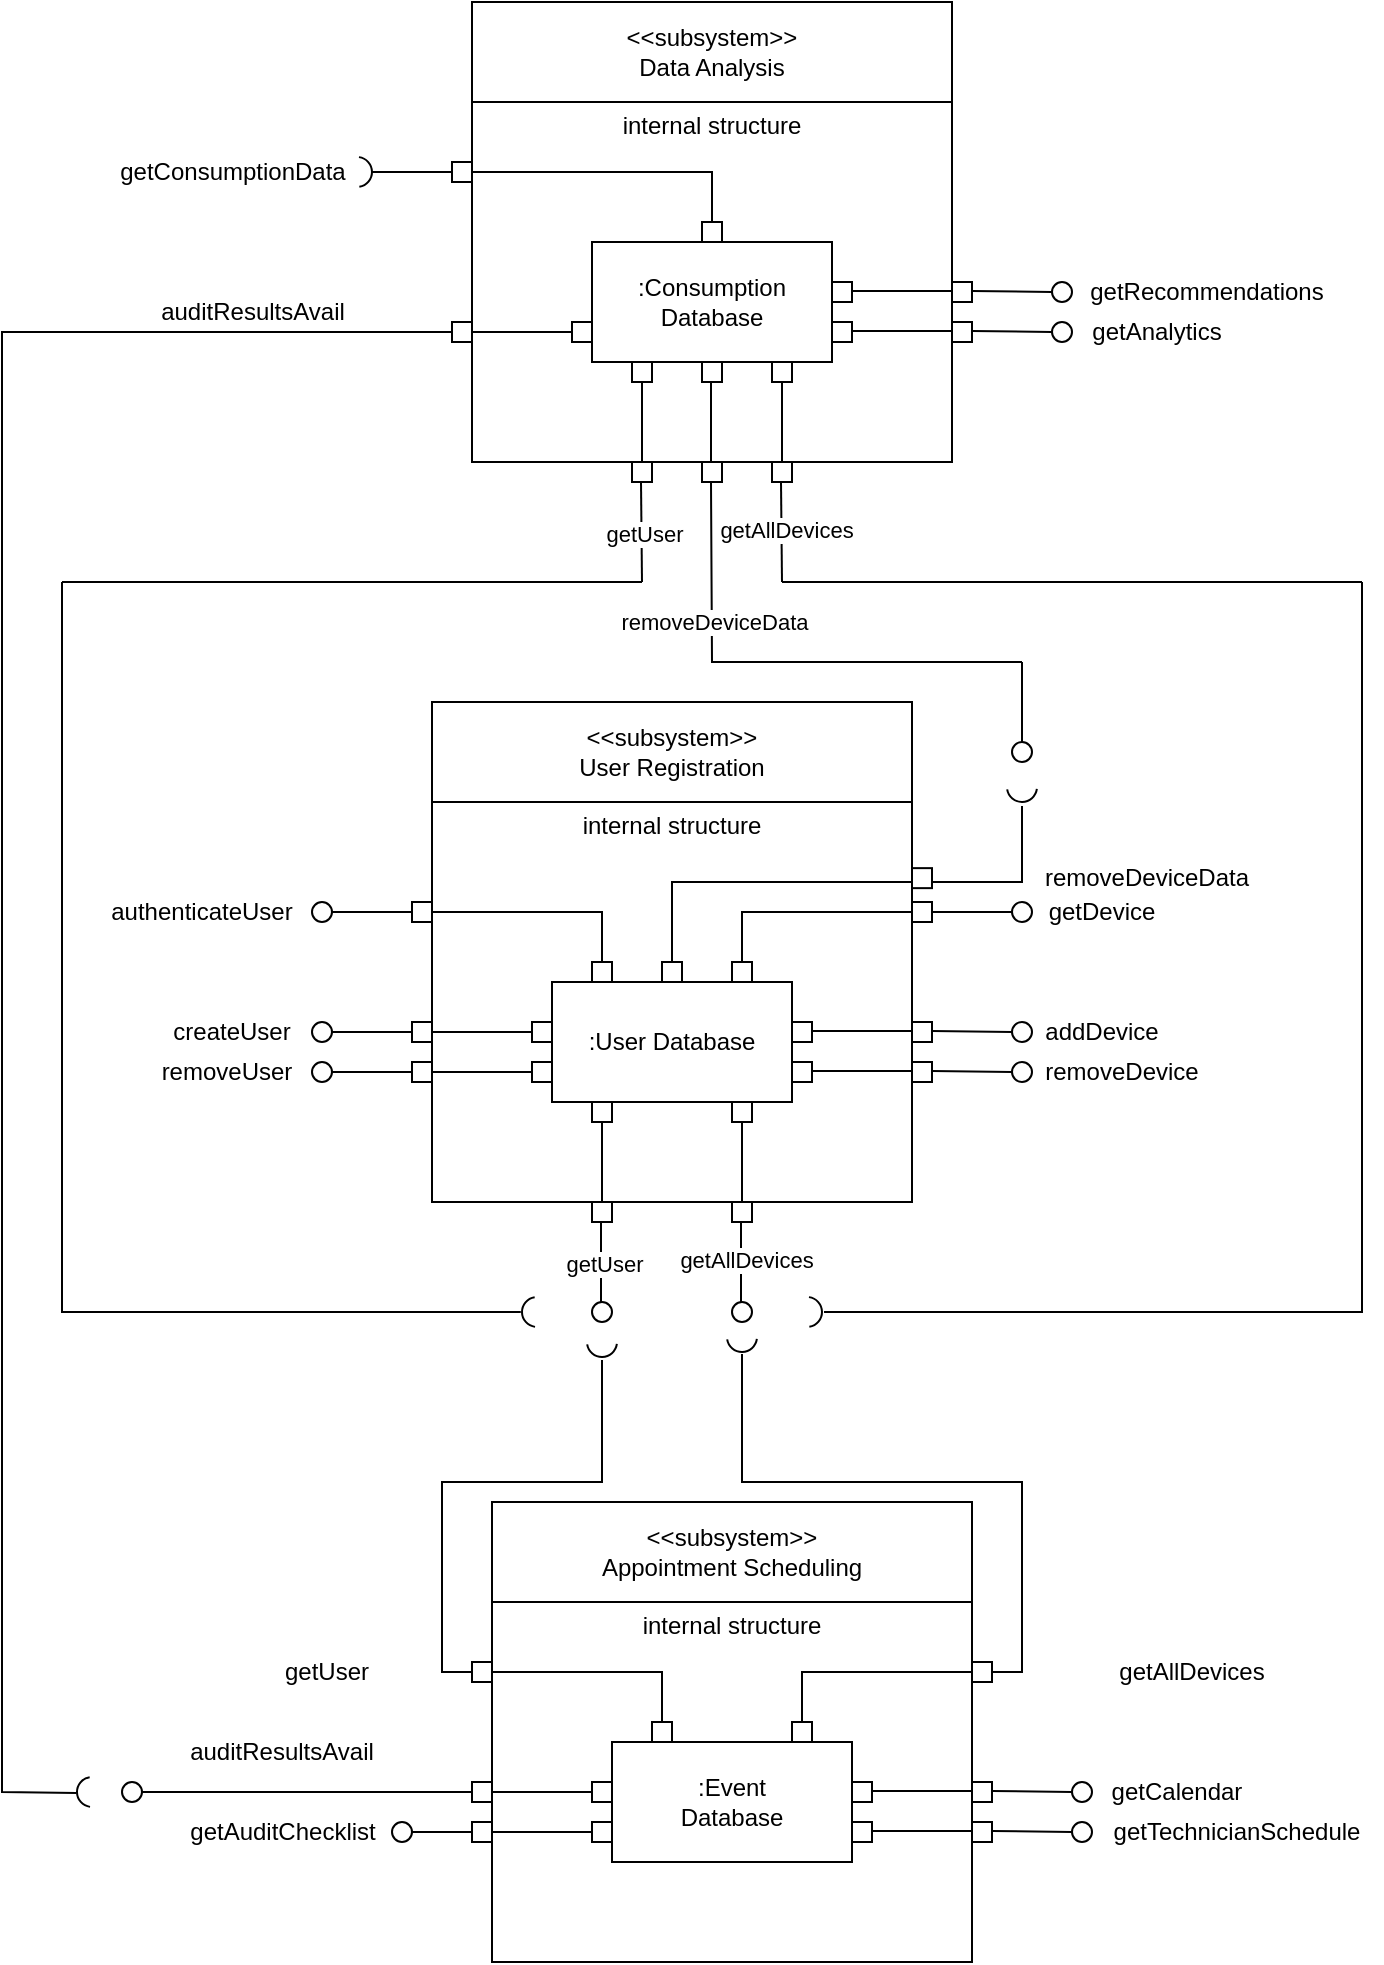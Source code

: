 <mxfile version="22.0.4" type="github">
  <diagram name="Page-1" id="dHleDttF6AtllguyhROY">
    <mxGraphModel dx="2634" dy="1248" grid="1" gridSize="10" guides="1" tooltips="1" connect="1" arrows="1" fold="1" page="1" pageScale="1" pageWidth="850" pageHeight="1100" math="0" shadow="0">
      <root>
        <mxCell id="0" />
        <mxCell id="1" parent="0" />
        <mxCell id="Sj_7jXGFg_JzI0JZr41N-35" value="" style="endArrow=none;html=1;rounded=0;" parent="1" edge="1">
          <mxGeometry width="50" height="50" relative="1" as="geometry">
            <mxPoint x="130" y="40" as="sourcePoint" />
            <mxPoint x="130" y="40" as="targetPoint" />
          </mxGeometry>
        </mxCell>
        <mxCell id="Sj_7jXGFg_JzI0JZr41N-37" value="" style="endArrow=none;html=1;rounded=0;" parent="1" edge="1">
          <mxGeometry width="50" height="50" relative="1" as="geometry">
            <mxPoint x="120" y="50" as="sourcePoint" />
            <mxPoint x="120" y="50" as="targetPoint" />
          </mxGeometry>
        </mxCell>
        <mxCell id="Sj_7jXGFg_JzI0JZr41N-39" value="" style="endArrow=none;html=1;rounded=0;" parent="1" edge="1">
          <mxGeometry width="50" height="50" relative="1" as="geometry">
            <mxPoint x="130" y="60" as="sourcePoint" />
            <mxPoint x="130" y="60" as="targetPoint" />
          </mxGeometry>
        </mxCell>
        <mxCell id="Odqidb019zM3sSSgfW9l-13" value="" style="group" vertex="1" connectable="0" parent="1">
          <mxGeometry x="255" y="410" width="240" height="305" as="geometry" />
        </mxCell>
        <mxCell id="Odqidb019zM3sSSgfW9l-10" value="" style="rounded=0;whiteSpace=wrap;html=1;" vertex="1" parent="Odqidb019zM3sSSgfW9l-13">
          <mxGeometry width="240" height="230" as="geometry" />
        </mxCell>
        <mxCell id="Odqidb019zM3sSSgfW9l-11" value="" style="rounded=0;whiteSpace=wrap;html=1;" vertex="1" parent="Odqidb019zM3sSSgfW9l-13">
          <mxGeometry y="-20" width="240" height="50" as="geometry" />
        </mxCell>
        <mxCell id="Odqidb019zM3sSSgfW9l-12" value="&amp;lt;&amp;lt;subsystem&amp;gt;&amp;gt; User Registration" style="text;html=1;strokeColor=none;fillColor=none;align=center;verticalAlign=middle;whiteSpace=wrap;rounded=0;" vertex="1" parent="Odqidb019zM3sSSgfW9l-13">
          <mxGeometry x="65" y="-16.75" width="110" height="43.5" as="geometry" />
        </mxCell>
        <mxCell id="Odqidb019zM3sSSgfW9l-15" value="internal structure" style="text;html=1;strokeColor=none;fillColor=none;align=center;verticalAlign=middle;whiteSpace=wrap;rounded=0;" vertex="1" parent="Odqidb019zM3sSSgfW9l-13">
          <mxGeometry x="60" y="26.75" width="120" height="30" as="geometry" />
        </mxCell>
        <mxCell id="Odqidb019zM3sSSgfW9l-17" value="" style="group" vertex="1" connectable="0" parent="Odqidb019zM3sSSgfW9l-13">
          <mxGeometry x="60" y="120" width="120" height="60" as="geometry" />
        </mxCell>
        <mxCell id="Odqidb019zM3sSSgfW9l-14" value="" style="rounded=0;whiteSpace=wrap;html=1;" vertex="1" parent="Odqidb019zM3sSSgfW9l-17">
          <mxGeometry width="120" height="60" as="geometry" />
        </mxCell>
        <mxCell id="Odqidb019zM3sSSgfW9l-16" value=":User Database" style="text;html=1;strokeColor=none;fillColor=none;align=center;verticalAlign=middle;whiteSpace=wrap;rounded=0;" vertex="1" parent="Odqidb019zM3sSSgfW9l-17">
          <mxGeometry x="15" y="15" width="90" height="30" as="geometry" />
        </mxCell>
        <mxCell id="Odqidb019zM3sSSgfW9l-55" value="" style="rounded=0;whiteSpace=wrap;html=1;" vertex="1" parent="Odqidb019zM3sSSgfW9l-13">
          <mxGeometry x="80" y="110" width="10" height="10" as="geometry" />
        </mxCell>
        <mxCell id="Odqidb019zM3sSSgfW9l-56" value="" style="rounded=0;whiteSpace=wrap;html=1;" vertex="1" parent="Odqidb019zM3sSSgfW9l-13">
          <mxGeometry x="150" y="110" width="10" height="10" as="geometry" />
        </mxCell>
        <mxCell id="Odqidb019zM3sSSgfW9l-25" value="" style="rounded=0;whiteSpace=wrap;html=1;" vertex="1" parent="Odqidb019zM3sSSgfW9l-13">
          <mxGeometry x="50" y="140" width="10" height="10" as="geometry" />
        </mxCell>
        <mxCell id="Odqidb019zM3sSSgfW9l-39" value="" style="rounded=0;whiteSpace=wrap;html=1;" vertex="1" parent="Odqidb019zM3sSSgfW9l-13">
          <mxGeometry x="50" y="160" width="10" height="10" as="geometry" />
        </mxCell>
        <mxCell id="Odqidb019zM3sSSgfW9l-34" value="" style="rounded=0;whiteSpace=wrap;html=1;" vertex="1" parent="Odqidb019zM3sSSgfW9l-13">
          <mxGeometry x="-10" y="140" width="10" height="10" as="geometry" />
        </mxCell>
        <mxCell id="Odqidb019zM3sSSgfW9l-27" value="" style="endArrow=none;html=1;rounded=0;entryX=0;entryY=0.5;entryDx=0;entryDy=0;" edge="1" parent="Odqidb019zM3sSSgfW9l-13" source="Odqidb019zM3sSSgfW9l-34" target="Odqidb019zM3sSSgfW9l-25">
          <mxGeometry width="50" height="50" relative="1" as="geometry">
            <mxPoint x="-50" y="145" as="sourcePoint" />
            <mxPoint x="20" y="145" as="targetPoint" />
          </mxGeometry>
        </mxCell>
        <mxCell id="Odqidb019zM3sSSgfW9l-71" value="" style="rounded=0;whiteSpace=wrap;html=1;" vertex="1" parent="Odqidb019zM3sSSgfW9l-13">
          <mxGeometry x="180" y="140" width="10" height="10" as="geometry" />
        </mxCell>
        <mxCell id="Odqidb019zM3sSSgfW9l-72" value="" style="rounded=0;whiteSpace=wrap;html=1;" vertex="1" parent="Odqidb019zM3sSSgfW9l-13">
          <mxGeometry x="180" y="160" width="10" height="10" as="geometry" />
        </mxCell>
        <mxCell id="Odqidb019zM3sSSgfW9l-73" value="" style="rounded=0;whiteSpace=wrap;html=1;" vertex="1" parent="Odqidb019zM3sSSgfW9l-13">
          <mxGeometry x="80" y="180" width="10" height="10" as="geometry" />
        </mxCell>
        <mxCell id="Odqidb019zM3sSSgfW9l-74" value="" style="rounded=0;whiteSpace=wrap;html=1;" vertex="1" parent="Odqidb019zM3sSSgfW9l-13">
          <mxGeometry x="150" y="180" width="10" height="10" as="geometry" />
        </mxCell>
        <mxCell id="Odqidb019zM3sSSgfW9l-76" value="" style="endArrow=none;html=1;rounded=0;exitX=1;exitY=0.5;exitDx=0;exitDy=0;entryX=0;entryY=0.5;entryDx=0;entryDy=0;" edge="1" parent="Odqidb019zM3sSSgfW9l-13">
          <mxGeometry width="50" height="50" relative="1" as="geometry">
            <mxPoint x="190" y="164.5" as="sourcePoint" />
            <mxPoint x="240" y="164.5" as="targetPoint" />
            <Array as="points" />
          </mxGeometry>
        </mxCell>
        <mxCell id="Odqidb019zM3sSSgfW9l-77" value="" style="endArrow=none;html=1;rounded=0;exitX=1;exitY=0.5;exitDx=0;exitDy=0;entryX=0;entryY=0.5;entryDx=0;entryDy=0;" edge="1" parent="Odqidb019zM3sSSgfW9l-13">
          <mxGeometry width="50" height="50" relative="1" as="geometry">
            <mxPoint x="190" y="144.5" as="sourcePoint" />
            <mxPoint x="240" y="144.5" as="targetPoint" />
            <Array as="points" />
          </mxGeometry>
        </mxCell>
        <mxCell id="Odqidb019zM3sSSgfW9l-87" value="" style="rounded=0;whiteSpace=wrap;html=1;" vertex="1" parent="Odqidb019zM3sSSgfW9l-13">
          <mxGeometry x="80" y="230" width="10" height="10" as="geometry" />
        </mxCell>
        <mxCell id="Odqidb019zM3sSSgfW9l-86" value="" style="endArrow=none;html=1;rounded=0;entryX=0.5;entryY=1;entryDx=0;entryDy=0;exitX=0.5;exitY=0;exitDx=0;exitDy=0;" edge="1" parent="Odqidb019zM3sSSgfW9l-13" source="Odqidb019zM3sSSgfW9l-87" target="Odqidb019zM3sSSgfW9l-73">
          <mxGeometry width="50" height="50" relative="1" as="geometry">
            <mxPoint x="170" y="210" as="sourcePoint" />
            <mxPoint x="220" y="160" as="targetPoint" />
          </mxGeometry>
        </mxCell>
        <mxCell id="Odqidb019zM3sSSgfW9l-98" value="" style="rounded=0;whiteSpace=wrap;html=1;" vertex="1" parent="Odqidb019zM3sSSgfW9l-13">
          <mxGeometry x="150" y="230" width="10" height="10" as="geometry" />
        </mxCell>
        <mxCell id="Odqidb019zM3sSSgfW9l-99" value="" style="endArrow=none;html=1;rounded=0;entryX=0.5;entryY=1;entryDx=0;entryDy=0;exitX=0.5;exitY=0;exitDx=0;exitDy=0;" edge="1" parent="Odqidb019zM3sSSgfW9l-13" source="Odqidb019zM3sSSgfW9l-98" target="Odqidb019zM3sSSgfW9l-74">
          <mxGeometry width="50" height="50" relative="1" as="geometry">
            <mxPoint x="220" y="210" as="sourcePoint" />
            <mxPoint x="145" y="190" as="targetPoint" />
          </mxGeometry>
        </mxCell>
        <mxCell id="Odqidb019zM3sSSgfW9l-89" value="" style="endArrow=none;html=1;rounded=0;entryX=0.5;entryY=1;entryDx=0;entryDy=0;exitX=0.5;exitY=0;exitDx=0;exitDy=0;" edge="1" parent="Odqidb019zM3sSSgfW9l-13">
          <mxGeometry width="50" height="50" relative="1" as="geometry">
            <mxPoint x="84.5" y="280" as="sourcePoint" />
            <mxPoint x="84.5" y="240" as="targetPoint" />
          </mxGeometry>
        </mxCell>
        <mxCell id="Odqidb019zM3sSSgfW9l-101" value="getUser" style="edgeLabel;html=1;align=center;verticalAlign=middle;resizable=0;points=[];" vertex="1" connectable="0" parent="Odqidb019zM3sSSgfW9l-89">
          <mxGeometry x="-0.05" relative="1" as="geometry">
            <mxPoint x="1" as="offset" />
          </mxGeometry>
        </mxCell>
        <mxCell id="Odqidb019zM3sSSgfW9l-100" value="" style="endArrow=none;html=1;rounded=0;entryX=0.5;entryY=1;entryDx=0;entryDy=0;exitX=0.5;exitY=0;exitDx=0;exitDy=0;" edge="1" parent="Odqidb019zM3sSSgfW9l-13">
          <mxGeometry width="50" height="50" relative="1" as="geometry">
            <mxPoint x="154.5" y="280" as="sourcePoint" />
            <mxPoint x="154.5" y="240" as="targetPoint" />
          </mxGeometry>
        </mxCell>
        <mxCell id="Odqidb019zM3sSSgfW9l-102" value="getAllDevices" style="edgeLabel;html=1;align=center;verticalAlign=middle;resizable=0;points=[];" vertex="1" connectable="0" parent="Odqidb019zM3sSSgfW9l-100">
          <mxGeometry x="0.05" y="-1" relative="1" as="geometry">
            <mxPoint x="1" as="offset" />
          </mxGeometry>
        </mxCell>
        <mxCell id="Odqidb019zM3sSSgfW9l-105" value="" style="ellipse;whiteSpace=wrap;html=1;" vertex="1" parent="Odqidb019zM3sSSgfW9l-13">
          <mxGeometry x="80" y="280" width="10" height="10" as="geometry" />
        </mxCell>
        <mxCell id="Odqidb019zM3sSSgfW9l-106" value="" style="ellipse;whiteSpace=wrap;html=1;" vertex="1" parent="Odqidb019zM3sSSgfW9l-13">
          <mxGeometry x="150" y="280" width="10" height="10" as="geometry" />
        </mxCell>
        <mxCell id="Odqidb019zM3sSSgfW9l-287" value="" style="rounded=0;whiteSpace=wrap;html=1;" vertex="1" parent="Odqidb019zM3sSSgfW9l-13">
          <mxGeometry x="115" y="110" width="10" height="10" as="geometry" />
        </mxCell>
        <mxCell id="Odqidb019zM3sSSgfW9l-304" value="" style="verticalLabelPosition=bottom;verticalAlign=top;html=1;shape=mxgraph.basic.arc;startAngle=0.521;endAngle=0.975;rotation=-180;" vertex="1" parent="Odqidb019zM3sSSgfW9l-13">
          <mxGeometry x="180" y="277.5" width="15" height="15" as="geometry" />
        </mxCell>
        <mxCell id="Odqidb019zM3sSSgfW9l-309" value="" style="verticalLabelPosition=bottom;verticalAlign=top;html=1;shape=mxgraph.basic.arc;startAngle=0.521;endAngle=0.975;rotation=-90;" vertex="1" parent="Odqidb019zM3sSSgfW9l-13">
          <mxGeometry x="147.5" y="290" width="15" height="15" as="geometry" />
        </mxCell>
        <mxCell id="Odqidb019zM3sSSgfW9l-22" value="" style="endArrow=none;html=1;rounded=0;" edge="1" parent="1" source="Odqidb019zM3sSSgfW9l-25">
          <mxGeometry width="50" height="50" relative="1" as="geometry">
            <mxPoint x="205" y="554.5" as="sourcePoint" />
            <mxPoint x="315" y="554.5" as="targetPoint" />
          </mxGeometry>
        </mxCell>
        <mxCell id="Odqidb019zM3sSSgfW9l-28" value="" style="ellipse;whiteSpace=wrap;html=1;" vertex="1" parent="1">
          <mxGeometry x="195" y="550" width="10" height="10" as="geometry" />
        </mxCell>
        <mxCell id="Odqidb019zM3sSSgfW9l-35" value="" style="endArrow=none;html=1;rounded=0;" edge="1" parent="1" target="Odqidb019zM3sSSgfW9l-34">
          <mxGeometry width="50" height="50" relative="1" as="geometry">
            <mxPoint x="205" y="555" as="sourcePoint" />
            <mxPoint x="310" y="555" as="targetPoint" />
          </mxGeometry>
        </mxCell>
        <mxCell id="Odqidb019zM3sSSgfW9l-37" value="createUser" style="text;html=1;strokeColor=none;fillColor=none;align=center;verticalAlign=middle;whiteSpace=wrap;rounded=0;" vertex="1" parent="1">
          <mxGeometry x="120" y="540" width="70" height="30" as="geometry" />
        </mxCell>
        <mxCell id="Odqidb019zM3sSSgfW9l-40" value="" style="endArrow=none;html=1;rounded=0;" edge="1" parent="1" target="Odqidb019zM3sSSgfW9l-41">
          <mxGeometry width="50" height="50" relative="1" as="geometry">
            <mxPoint x="205" y="575" as="sourcePoint" />
            <mxPoint x="310" y="575" as="targetPoint" />
          </mxGeometry>
        </mxCell>
        <mxCell id="Odqidb019zM3sSSgfW9l-41" value="" style="rounded=0;whiteSpace=wrap;html=1;" vertex="1" parent="1">
          <mxGeometry x="245" y="570" width="10" height="10" as="geometry" />
        </mxCell>
        <mxCell id="Odqidb019zM3sSSgfW9l-43" value="removeUser" style="text;html=1;strokeColor=none;fillColor=none;align=center;verticalAlign=middle;whiteSpace=wrap;rounded=0;" vertex="1" parent="1">
          <mxGeometry x="110" y="560" width="85" height="30" as="geometry" />
        </mxCell>
        <mxCell id="Odqidb019zM3sSSgfW9l-45" value="" style="endArrow=none;html=1;rounded=0;exitX=1;exitY=0.5;exitDx=0;exitDy=0;entryX=0;entryY=0.5;entryDx=0;entryDy=0;" edge="1" parent="1" source="Odqidb019zM3sSSgfW9l-41" target="Odqidb019zM3sSSgfW9l-39">
          <mxGeometry width="50" height="50" relative="1" as="geometry">
            <mxPoint x="273" y="565" as="sourcePoint" />
            <mxPoint x="275" y="575" as="targetPoint" />
            <Array as="points" />
          </mxGeometry>
        </mxCell>
        <mxCell id="Odqidb019zM3sSSgfW9l-46" value="" style="ellipse;whiteSpace=wrap;html=1;" vertex="1" parent="1">
          <mxGeometry x="195" y="570" width="10" height="10" as="geometry" />
        </mxCell>
        <mxCell id="Odqidb019zM3sSSgfW9l-47" value="" style="endArrow=none;html=1;rounded=0;entryX=0.5;entryY=0;entryDx=0;entryDy=0;" edge="1" parent="1" source="Odqidb019zM3sSSgfW9l-63" target="Odqidb019zM3sSSgfW9l-55">
          <mxGeometry width="50" height="50" relative="1" as="geometry">
            <mxPoint x="205" y="500" as="sourcePoint" />
            <mxPoint x="355" y="510" as="targetPoint" />
            <Array as="points">
              <mxPoint x="340" y="495" />
            </Array>
          </mxGeometry>
        </mxCell>
        <mxCell id="Odqidb019zM3sSSgfW9l-49" value="authenticateUser" style="text;html=1;strokeColor=none;fillColor=none;align=center;verticalAlign=middle;whiteSpace=wrap;rounded=0;" vertex="1" parent="1">
          <mxGeometry x="85" y="480" width="110" height="30" as="geometry" />
        </mxCell>
        <mxCell id="Odqidb019zM3sSSgfW9l-50" value="" style="ellipse;whiteSpace=wrap;html=1;" vertex="1" parent="1">
          <mxGeometry x="195" y="490" width="10" height="10" as="geometry" />
        </mxCell>
        <mxCell id="Odqidb019zM3sSSgfW9l-60" value="" style="ellipse;whiteSpace=wrap;html=1;" vertex="1" parent="1">
          <mxGeometry x="545" y="490" width="10" height="10" as="geometry" />
        </mxCell>
        <mxCell id="Odqidb019zM3sSSgfW9l-57" value="" style="endArrow=none;html=1;rounded=0;exitX=0.5;exitY=0;exitDx=0;exitDy=0;entryX=0;entryY=0.5;entryDx=0;entryDy=0;" edge="1" parent="1" source="Odqidb019zM3sSSgfW9l-56" target="Odqidb019zM3sSSgfW9l-60">
          <mxGeometry width="50" height="50" relative="1" as="geometry">
            <mxPoint x="345" y="500" as="sourcePoint" />
            <mxPoint x="545" y="500" as="targetPoint" />
            <Array as="points">
              <mxPoint x="410" y="495" />
            </Array>
          </mxGeometry>
        </mxCell>
        <mxCell id="Odqidb019zM3sSSgfW9l-62" value="getDevice" style="text;html=1;strokeColor=none;fillColor=none;align=center;verticalAlign=middle;whiteSpace=wrap;rounded=0;" vertex="1" parent="1">
          <mxGeometry x="555" y="480" width="70" height="30" as="geometry" />
        </mxCell>
        <mxCell id="Odqidb019zM3sSSgfW9l-64" value="" style="endArrow=none;html=1;rounded=0;entryX=0;entryY=0.5;entryDx=0;entryDy=0;" edge="1" parent="1" source="Odqidb019zM3sSSgfW9l-50" target="Odqidb019zM3sSSgfW9l-63">
          <mxGeometry width="50" height="50" relative="1" as="geometry">
            <mxPoint x="205" y="495" as="sourcePoint" />
            <mxPoint x="350" y="520" as="targetPoint" />
            <Array as="points" />
          </mxGeometry>
        </mxCell>
        <mxCell id="Odqidb019zM3sSSgfW9l-63" value="" style="rounded=0;whiteSpace=wrap;html=1;" vertex="1" parent="1">
          <mxGeometry x="245" y="490" width="10" height="10" as="geometry" />
        </mxCell>
        <mxCell id="Odqidb019zM3sSSgfW9l-65" value="" style="rounded=0;whiteSpace=wrap;html=1;" vertex="1" parent="1">
          <mxGeometry x="495" y="550" width="10" height="10" as="geometry" />
        </mxCell>
        <mxCell id="Odqidb019zM3sSSgfW9l-66" value="" style="rounded=0;whiteSpace=wrap;html=1;" vertex="1" parent="1">
          <mxGeometry x="495" y="570" width="10" height="10" as="geometry" />
        </mxCell>
        <mxCell id="Odqidb019zM3sSSgfW9l-67" value="" style="rounded=0;whiteSpace=wrap;html=1;" vertex="1" parent="1">
          <mxGeometry x="495" y="490" width="10" height="10" as="geometry" />
        </mxCell>
        <mxCell id="Odqidb019zM3sSSgfW9l-80" value="addDevice" style="text;html=1;strokeColor=none;fillColor=none;align=center;verticalAlign=middle;whiteSpace=wrap;rounded=0;" vertex="1" parent="1">
          <mxGeometry x="555" y="540" width="70" height="30" as="geometry" />
        </mxCell>
        <mxCell id="Odqidb019zM3sSSgfW9l-81" value="" style="endArrow=none;html=1;rounded=0;exitX=1;exitY=0.5;exitDx=0;exitDy=0;" edge="1" parent="1" source="Odqidb019zM3sSSgfW9l-78">
          <mxGeometry width="50" height="50" relative="1" as="geometry">
            <mxPoint x="505" y="554.5" as="sourcePoint" />
            <mxPoint x="545" y="555" as="targetPoint" />
            <Array as="points" />
          </mxGeometry>
        </mxCell>
        <mxCell id="Odqidb019zM3sSSgfW9l-82" value="" style="endArrow=none;html=1;rounded=0;exitX=1;exitY=0.5;exitDx=0;exitDy=0;" edge="1" parent="1" target="Odqidb019zM3sSSgfW9l-78">
          <mxGeometry width="50" height="50" relative="1" as="geometry">
            <mxPoint x="505" y="554.5" as="sourcePoint" />
            <mxPoint x="545" y="555" as="targetPoint" />
            <Array as="points" />
          </mxGeometry>
        </mxCell>
        <mxCell id="Odqidb019zM3sSSgfW9l-78" value="" style="ellipse;whiteSpace=wrap;html=1;" vertex="1" parent="1">
          <mxGeometry x="545" y="550" width="10" height="10" as="geometry" />
        </mxCell>
        <mxCell id="Odqidb019zM3sSSgfW9l-83" value="removeDevice" style="text;html=1;strokeColor=none;fillColor=none;align=center;verticalAlign=middle;whiteSpace=wrap;rounded=0;" vertex="1" parent="1">
          <mxGeometry x="555" y="560" width="90" height="30" as="geometry" />
        </mxCell>
        <mxCell id="Odqidb019zM3sSSgfW9l-84" value="" style="endArrow=none;html=1;rounded=0;exitX=1;exitY=0.5;exitDx=0;exitDy=0;" edge="1" parent="1" target="Odqidb019zM3sSSgfW9l-85">
          <mxGeometry width="50" height="50" relative="1" as="geometry">
            <mxPoint x="505" y="574.5" as="sourcePoint" />
            <mxPoint x="545" y="575" as="targetPoint" />
            <Array as="points" />
          </mxGeometry>
        </mxCell>
        <mxCell id="Odqidb019zM3sSSgfW9l-85" value="" style="ellipse;whiteSpace=wrap;html=1;" vertex="1" parent="1">
          <mxGeometry x="545" y="570" width="10" height="10" as="geometry" />
        </mxCell>
        <mxCell id="Odqidb019zM3sSSgfW9l-164" value="" style="group" vertex="1" connectable="0" parent="1">
          <mxGeometry x="275" y="40" width="240" height="290" as="geometry" />
        </mxCell>
        <mxCell id="Odqidb019zM3sSSgfW9l-165" value="" style="rounded=0;whiteSpace=wrap;html=1;" vertex="1" parent="Odqidb019zM3sSSgfW9l-164">
          <mxGeometry width="240" height="230" as="geometry" />
        </mxCell>
        <mxCell id="Odqidb019zM3sSSgfW9l-166" value="" style="rounded=0;whiteSpace=wrap;html=1;" vertex="1" parent="Odqidb019zM3sSSgfW9l-164">
          <mxGeometry width="240" height="50" as="geometry" />
        </mxCell>
        <mxCell id="Odqidb019zM3sSSgfW9l-167" value="&amp;lt;&amp;lt;subsystem&amp;gt;&amp;gt; Data Analysis" style="text;html=1;strokeColor=none;fillColor=none;align=center;verticalAlign=middle;whiteSpace=wrap;rounded=0;" vertex="1" parent="Odqidb019zM3sSSgfW9l-164">
          <mxGeometry x="65" y="3.25" width="110" height="43.5" as="geometry" />
        </mxCell>
        <mxCell id="Odqidb019zM3sSSgfW9l-168" value="internal structure" style="text;html=1;strokeColor=none;fillColor=none;align=center;verticalAlign=middle;whiteSpace=wrap;rounded=0;" vertex="1" parent="Odqidb019zM3sSSgfW9l-164">
          <mxGeometry x="60" y="46.75" width="120" height="30" as="geometry" />
        </mxCell>
        <mxCell id="Odqidb019zM3sSSgfW9l-169" value="" style="group" vertex="1" connectable="0" parent="Odqidb019zM3sSSgfW9l-164">
          <mxGeometry x="60" y="120" width="120" height="60" as="geometry" />
        </mxCell>
        <mxCell id="Odqidb019zM3sSSgfW9l-170" value="" style="rounded=0;whiteSpace=wrap;html=1;" vertex="1" parent="Odqidb019zM3sSSgfW9l-169">
          <mxGeometry width="120" height="60" as="geometry" />
        </mxCell>
        <mxCell id="Odqidb019zM3sSSgfW9l-171" value=":Consumption Database" style="text;html=1;strokeColor=none;fillColor=none;align=center;verticalAlign=middle;whiteSpace=wrap;rounded=0;" vertex="1" parent="Odqidb019zM3sSSgfW9l-169">
          <mxGeometry x="15" y="15" width="90" height="30" as="geometry" />
        </mxCell>
        <mxCell id="Odqidb019zM3sSSgfW9l-172" value="" style="rounded=0;whiteSpace=wrap;html=1;" vertex="1" parent="Odqidb019zM3sSSgfW9l-164">
          <mxGeometry x="115" y="110" width="10" height="10" as="geometry" />
        </mxCell>
        <mxCell id="Odqidb019zM3sSSgfW9l-175" value="" style="rounded=0;whiteSpace=wrap;html=1;" vertex="1" parent="Odqidb019zM3sSSgfW9l-164">
          <mxGeometry x="50" y="160" width="10" height="10" as="geometry" />
        </mxCell>
        <mxCell id="Odqidb019zM3sSSgfW9l-178" value="" style="rounded=0;whiteSpace=wrap;html=1;" vertex="1" parent="Odqidb019zM3sSSgfW9l-164">
          <mxGeometry x="180" y="140" width="10" height="10" as="geometry" />
        </mxCell>
        <mxCell id="Odqidb019zM3sSSgfW9l-179" value="" style="rounded=0;whiteSpace=wrap;html=1;" vertex="1" parent="Odqidb019zM3sSSgfW9l-164">
          <mxGeometry x="180" y="160" width="10" height="10" as="geometry" />
        </mxCell>
        <mxCell id="Odqidb019zM3sSSgfW9l-180" value="" style="rounded=0;whiteSpace=wrap;html=1;" vertex="1" parent="Odqidb019zM3sSSgfW9l-164">
          <mxGeometry x="80" y="180" width="10" height="10" as="geometry" />
        </mxCell>
        <mxCell id="Odqidb019zM3sSSgfW9l-181" value="" style="rounded=0;whiteSpace=wrap;html=1;" vertex="1" parent="Odqidb019zM3sSSgfW9l-164">
          <mxGeometry x="150" y="180" width="10" height="10" as="geometry" />
        </mxCell>
        <mxCell id="Odqidb019zM3sSSgfW9l-182" value="" style="endArrow=none;html=1;rounded=0;exitX=1;exitY=0.5;exitDx=0;exitDy=0;entryX=0;entryY=0.5;entryDx=0;entryDy=0;" edge="1" parent="Odqidb019zM3sSSgfW9l-164">
          <mxGeometry width="50" height="50" relative="1" as="geometry">
            <mxPoint x="190" y="164.5" as="sourcePoint" />
            <mxPoint x="240" y="164.5" as="targetPoint" />
            <Array as="points" />
          </mxGeometry>
        </mxCell>
        <mxCell id="Odqidb019zM3sSSgfW9l-183" value="" style="endArrow=none;html=1;rounded=0;exitX=1;exitY=0.5;exitDx=0;exitDy=0;entryX=0;entryY=0.5;entryDx=0;entryDy=0;" edge="1" parent="Odqidb019zM3sSSgfW9l-164">
          <mxGeometry width="50" height="50" relative="1" as="geometry">
            <mxPoint x="190" y="144.5" as="sourcePoint" />
            <mxPoint x="240" y="144.5" as="targetPoint" />
            <Array as="points" />
          </mxGeometry>
        </mxCell>
        <mxCell id="Odqidb019zM3sSSgfW9l-184" value="" style="rounded=0;whiteSpace=wrap;html=1;" vertex="1" parent="Odqidb019zM3sSSgfW9l-164">
          <mxGeometry x="80" y="230" width="10" height="10" as="geometry" />
        </mxCell>
        <mxCell id="Odqidb019zM3sSSgfW9l-185" value="" style="endArrow=none;html=1;rounded=0;entryX=0.5;entryY=1;entryDx=0;entryDy=0;exitX=0.5;exitY=0;exitDx=0;exitDy=0;" edge="1" parent="Odqidb019zM3sSSgfW9l-164" source="Odqidb019zM3sSSgfW9l-184" target="Odqidb019zM3sSSgfW9l-180">
          <mxGeometry width="50" height="50" relative="1" as="geometry">
            <mxPoint x="170" y="210" as="sourcePoint" />
            <mxPoint x="220" y="160" as="targetPoint" />
          </mxGeometry>
        </mxCell>
        <mxCell id="Odqidb019zM3sSSgfW9l-186" value="" style="rounded=0;whiteSpace=wrap;html=1;" vertex="1" parent="Odqidb019zM3sSSgfW9l-164">
          <mxGeometry x="150" y="230" width="10" height="10" as="geometry" />
        </mxCell>
        <mxCell id="Odqidb019zM3sSSgfW9l-187" value="" style="endArrow=none;html=1;rounded=0;entryX=0.5;entryY=1;entryDx=0;entryDy=0;exitX=0.5;exitY=0;exitDx=0;exitDy=0;" edge="1" parent="Odqidb019zM3sSSgfW9l-164" source="Odqidb019zM3sSSgfW9l-186" target="Odqidb019zM3sSSgfW9l-181">
          <mxGeometry width="50" height="50" relative="1" as="geometry">
            <mxPoint x="220" y="210" as="sourcePoint" />
            <mxPoint x="145" y="190" as="targetPoint" />
          </mxGeometry>
        </mxCell>
        <mxCell id="Odqidb019zM3sSSgfW9l-188" value="" style="endArrow=none;html=1;rounded=0;entryX=0.5;entryY=1;entryDx=0;entryDy=0;" edge="1" parent="Odqidb019zM3sSSgfW9l-164">
          <mxGeometry width="50" height="50" relative="1" as="geometry">
            <mxPoint x="85" y="290" as="sourcePoint" />
            <mxPoint x="84.5" y="240" as="targetPoint" />
          </mxGeometry>
        </mxCell>
        <mxCell id="Odqidb019zM3sSSgfW9l-189" value="getUser" style="edgeLabel;html=1;align=center;verticalAlign=middle;resizable=0;points=[];" vertex="1" connectable="0" parent="Odqidb019zM3sSSgfW9l-188">
          <mxGeometry x="-0.05" relative="1" as="geometry">
            <mxPoint x="1" as="offset" />
          </mxGeometry>
        </mxCell>
        <mxCell id="Odqidb019zM3sSSgfW9l-190" value="" style="endArrow=none;html=1;rounded=0;entryX=0.5;entryY=1;entryDx=0;entryDy=0;" edge="1" parent="Odqidb019zM3sSSgfW9l-164">
          <mxGeometry width="50" height="50" relative="1" as="geometry">
            <mxPoint x="155" y="290" as="sourcePoint" />
            <mxPoint x="154.5" y="240" as="targetPoint" />
          </mxGeometry>
        </mxCell>
        <mxCell id="Odqidb019zM3sSSgfW9l-191" value="getAllDevices" style="edgeLabel;html=1;align=center;verticalAlign=middle;resizable=0;points=[];" vertex="1" connectable="0" parent="Odqidb019zM3sSSgfW9l-190">
          <mxGeometry x="0.05" y="-1" relative="1" as="geometry">
            <mxPoint x="1" as="offset" />
          </mxGeometry>
        </mxCell>
        <mxCell id="Odqidb019zM3sSSgfW9l-230" value="" style="rounded=0;whiteSpace=wrap;html=1;" vertex="1" parent="Odqidb019zM3sSSgfW9l-164">
          <mxGeometry x="115" y="180" width="10" height="10" as="geometry" />
        </mxCell>
        <mxCell id="Odqidb019zM3sSSgfW9l-231" value="" style="endArrow=none;html=1;rounded=0;entryX=0.5;entryY=1;entryDx=0;entryDy=0;exitX=0.5;exitY=0;exitDx=0;exitDy=0;" edge="1" parent="Odqidb019zM3sSSgfW9l-164">
          <mxGeometry width="50" height="50" relative="1" as="geometry">
            <mxPoint x="119.5" y="230" as="sourcePoint" />
            <mxPoint x="119.5" y="190" as="targetPoint" />
          </mxGeometry>
        </mxCell>
        <mxCell id="Odqidb019zM3sSSgfW9l-232" value="" style="endArrow=none;html=1;rounded=0;entryX=0.5;entryY=1;entryDx=0;entryDy=0;" edge="1" parent="Odqidb019zM3sSSgfW9l-164">
          <mxGeometry width="50" height="50" relative="1" as="geometry">
            <mxPoint x="275" y="330" as="sourcePoint" />
            <mxPoint x="119.5" y="240" as="targetPoint" />
            <Array as="points">
              <mxPoint x="120" y="330" />
            </Array>
          </mxGeometry>
        </mxCell>
        <mxCell id="Odqidb019zM3sSSgfW9l-233" value="removeDeviceData" style="edgeLabel;html=1;align=center;verticalAlign=middle;resizable=0;points=[];" vertex="1" connectable="0" parent="Odqidb019zM3sSSgfW9l-232">
          <mxGeometry x="0.05" y="-1" relative="1" as="geometry">
            <mxPoint x="-26" y="-19" as="offset" />
          </mxGeometry>
        </mxCell>
        <mxCell id="Odqidb019zM3sSSgfW9l-234" value="" style="rounded=0;whiteSpace=wrap;html=1;" vertex="1" parent="Odqidb019zM3sSSgfW9l-164">
          <mxGeometry x="115" y="230" width="10" height="10" as="geometry" />
        </mxCell>
        <mxCell id="Odqidb019zM3sSSgfW9l-194" value="" style="endArrow=none;html=1;rounded=0;" edge="1" parent="1">
          <mxGeometry width="50" height="50" relative="1" as="geometry">
            <mxPoint x="335" y="184.5" as="sourcePoint" />
            <mxPoint x="335" y="184.5" as="targetPoint" />
          </mxGeometry>
        </mxCell>
        <mxCell id="Odqidb019zM3sSSgfW9l-198" value="" style="endArrow=none;html=1;rounded=0;exitX=-0.017;exitY=0.533;exitDx=0;exitDy=0;exitPerimeter=0;" edge="1" parent="1" target="Odqidb019zM3sSSgfW9l-199" source="Odqidb019zM3sSSgfW9l-238">
          <mxGeometry width="50" height="50" relative="1" as="geometry">
            <mxPoint x="30" y="205" as="sourcePoint" />
            <mxPoint x="330" y="205" as="targetPoint" />
            <Array as="points">
              <mxPoint x="40" y="935" />
              <mxPoint x="40" y="205" />
            </Array>
          </mxGeometry>
        </mxCell>
        <mxCell id="Odqidb019zM3sSSgfW9l-199" value="" style="rounded=0;whiteSpace=wrap;html=1;" vertex="1" parent="1">
          <mxGeometry x="265" y="200" width="10" height="10" as="geometry" />
        </mxCell>
        <mxCell id="Odqidb019zM3sSSgfW9l-200" value="auditResultsAvail" style="text;html=1;strokeColor=none;fillColor=none;align=center;verticalAlign=middle;whiteSpace=wrap;rounded=0;" vertex="1" parent="1">
          <mxGeometry x="112.5" y="180" width="105" height="30" as="geometry" />
        </mxCell>
        <mxCell id="Odqidb019zM3sSSgfW9l-201" value="" style="endArrow=none;html=1;rounded=0;exitX=1;exitY=0.5;exitDx=0;exitDy=0;entryX=0;entryY=0.5;entryDx=0;entryDy=0;" edge="1" parent="1" source="Odqidb019zM3sSSgfW9l-199" target="Odqidb019zM3sSSgfW9l-175">
          <mxGeometry width="50" height="50" relative="1" as="geometry">
            <mxPoint x="293" y="195" as="sourcePoint" />
            <mxPoint x="295" y="205" as="targetPoint" />
            <Array as="points" />
          </mxGeometry>
        </mxCell>
        <mxCell id="Odqidb019zM3sSSgfW9l-203" value="" style="endArrow=none;html=1;rounded=0;entryX=0.5;entryY=0;entryDx=0;entryDy=0;" edge="1" parent="1" source="Odqidb019zM3sSSgfW9l-210" target="Odqidb019zM3sSSgfW9l-172">
          <mxGeometry width="50" height="50" relative="1" as="geometry">
            <mxPoint x="225" y="130" as="sourcePoint" />
            <mxPoint x="375" y="140" as="targetPoint" />
            <Array as="points">
              <mxPoint x="395" y="125" />
            </Array>
          </mxGeometry>
        </mxCell>
        <mxCell id="Odqidb019zM3sSSgfW9l-204" value="getConsumptionData" style="text;html=1;strokeColor=none;fillColor=none;align=center;verticalAlign=middle;whiteSpace=wrap;rounded=0;" vertex="1" parent="1">
          <mxGeometry x="92.5" y="110" width="125" height="30" as="geometry" />
        </mxCell>
        <mxCell id="Odqidb019zM3sSSgfW9l-209" value="" style="endArrow=none;html=1;rounded=0;entryX=0;entryY=0.5;entryDx=0;entryDy=0;" edge="1" parent="1" source="Odqidb019zM3sSSgfW9l-235" target="Odqidb019zM3sSSgfW9l-210">
          <mxGeometry width="50" height="50" relative="1" as="geometry">
            <mxPoint x="225" y="125" as="sourcePoint" />
            <mxPoint x="370" y="150" as="targetPoint" />
            <Array as="points" />
          </mxGeometry>
        </mxCell>
        <mxCell id="Odqidb019zM3sSSgfW9l-210" value="" style="rounded=0;whiteSpace=wrap;html=1;" vertex="1" parent="1">
          <mxGeometry x="265" y="120" width="10" height="10" as="geometry" />
        </mxCell>
        <mxCell id="Odqidb019zM3sSSgfW9l-211" value="" style="rounded=0;whiteSpace=wrap;html=1;" vertex="1" parent="1">
          <mxGeometry x="515" y="180" width="10" height="10" as="geometry" />
        </mxCell>
        <mxCell id="Odqidb019zM3sSSgfW9l-212" value="" style="rounded=0;whiteSpace=wrap;html=1;" vertex="1" parent="1">
          <mxGeometry x="515" y="200" width="10" height="10" as="geometry" />
        </mxCell>
        <mxCell id="Odqidb019zM3sSSgfW9l-214" value="getRecommendations" style="text;html=1;strokeColor=none;fillColor=none;align=center;verticalAlign=middle;whiteSpace=wrap;rounded=0;" vertex="1" parent="1">
          <mxGeometry x="575" y="170" width="135" height="30" as="geometry" />
        </mxCell>
        <mxCell id="Odqidb019zM3sSSgfW9l-215" value="" style="endArrow=none;html=1;rounded=0;exitX=1;exitY=0.5;exitDx=0;exitDy=0;" edge="1" parent="1" source="Odqidb019zM3sSSgfW9l-217">
          <mxGeometry width="50" height="50" relative="1" as="geometry">
            <mxPoint x="525" y="184.5" as="sourcePoint" />
            <mxPoint x="565" y="185" as="targetPoint" />
            <Array as="points" />
          </mxGeometry>
        </mxCell>
        <mxCell id="Odqidb019zM3sSSgfW9l-216" value="" style="endArrow=none;html=1;rounded=0;exitX=1;exitY=0.5;exitDx=0;exitDy=0;" edge="1" parent="1" target="Odqidb019zM3sSSgfW9l-217">
          <mxGeometry width="50" height="50" relative="1" as="geometry">
            <mxPoint x="525" y="184.5" as="sourcePoint" />
            <mxPoint x="565" y="185" as="targetPoint" />
            <Array as="points" />
          </mxGeometry>
        </mxCell>
        <mxCell id="Odqidb019zM3sSSgfW9l-217" value="" style="ellipse;whiteSpace=wrap;html=1;" vertex="1" parent="1">
          <mxGeometry x="565" y="180" width="10" height="10" as="geometry" />
        </mxCell>
        <mxCell id="Odqidb019zM3sSSgfW9l-218" value="getAnalytics" style="text;html=1;strokeColor=none;fillColor=none;align=center;verticalAlign=middle;whiteSpace=wrap;rounded=0;" vertex="1" parent="1">
          <mxGeometry x="575" y="190" width="85" height="30" as="geometry" />
        </mxCell>
        <mxCell id="Odqidb019zM3sSSgfW9l-219" value="" style="endArrow=none;html=1;rounded=0;exitX=1;exitY=0.5;exitDx=0;exitDy=0;" edge="1" parent="1" target="Odqidb019zM3sSSgfW9l-220">
          <mxGeometry width="50" height="50" relative="1" as="geometry">
            <mxPoint x="525" y="204.5" as="sourcePoint" />
            <mxPoint x="565" y="205" as="targetPoint" />
            <Array as="points" />
          </mxGeometry>
        </mxCell>
        <mxCell id="Odqidb019zM3sSSgfW9l-220" value="" style="ellipse;whiteSpace=wrap;html=1;" vertex="1" parent="1">
          <mxGeometry x="565" y="200" width="10" height="10" as="geometry" />
        </mxCell>
        <mxCell id="Odqidb019zM3sSSgfW9l-221" value="" style="endArrow=none;html=1;rounded=0;" edge="1" parent="1">
          <mxGeometry width="50" height="50" relative="1" as="geometry">
            <mxPoint x="70" y="330" as="sourcePoint" />
            <mxPoint x="360" y="330" as="targetPoint" />
          </mxGeometry>
        </mxCell>
        <mxCell id="Odqidb019zM3sSSgfW9l-222" value="" style="endArrow=none;html=1;rounded=0;exitX=-0.04;exitY=0.5;exitDx=0;exitDy=0;exitPerimeter=0;" edge="1" parent="1" source="Odqidb019zM3sSSgfW9l-302">
          <mxGeometry width="50" height="50" relative="1" as="geometry">
            <mxPoint x="296.8" y="695" as="sourcePoint" />
            <mxPoint x="70" y="330" as="targetPoint" />
            <Array as="points">
              <mxPoint x="70" y="695" />
            </Array>
          </mxGeometry>
        </mxCell>
        <mxCell id="Odqidb019zM3sSSgfW9l-227" value="" style="endArrow=none;html=1;rounded=0;" edge="1" parent="1">
          <mxGeometry width="50" height="50" relative="1" as="geometry">
            <mxPoint x="430" y="330" as="sourcePoint" />
            <mxPoint x="720" y="330" as="targetPoint" />
          </mxGeometry>
        </mxCell>
        <mxCell id="Odqidb019zM3sSSgfW9l-228" value="" style="endArrow=none;html=1;rounded=0;exitX=-0.067;exitY=0.5;exitDx=0;exitDy=0;exitPerimeter=0;" edge="1" parent="1" source="Odqidb019zM3sSSgfW9l-304">
          <mxGeometry width="50" height="50" relative="1" as="geometry">
            <mxPoint x="448.523" y="695" as="sourcePoint" />
            <mxPoint x="720" y="330" as="targetPoint" />
            <Array as="points">
              <mxPoint x="720" y="695" />
            </Array>
          </mxGeometry>
        </mxCell>
        <mxCell id="Odqidb019zM3sSSgfW9l-236" value="" style="endArrow=none;html=1;rounded=0;entryX=0;entryY=0.5;entryDx=0;entryDy=0;" edge="1" parent="1" target="Odqidb019zM3sSSgfW9l-235">
          <mxGeometry width="50" height="50" relative="1" as="geometry">
            <mxPoint x="225" y="125" as="sourcePoint" />
            <mxPoint x="265" y="125" as="targetPoint" />
            <Array as="points" />
          </mxGeometry>
        </mxCell>
        <mxCell id="Odqidb019zM3sSSgfW9l-235" value="" style="verticalLabelPosition=bottom;verticalAlign=top;html=1;shape=mxgraph.basic.arc;startAngle=0.521;endAngle=0.975;rotation=-180;" vertex="1" parent="1">
          <mxGeometry x="210" y="117.5" width="15" height="15" as="geometry" />
        </mxCell>
        <mxCell id="Odqidb019zM3sSSgfW9l-238" value="" style="verticalLabelPosition=bottom;verticalAlign=top;html=1;shape=mxgraph.basic.arc;startAngle=0.521;endAngle=0.975;rotation=0;" vertex="1" parent="1">
          <mxGeometry x="77.5" y="927.5" width="15" height="15" as="geometry" />
        </mxCell>
        <mxCell id="Odqidb019zM3sSSgfW9l-239" value="" style="rounded=0;whiteSpace=wrap;html=1;" vertex="1" parent="1">
          <mxGeometry x="285" y="790" width="240" height="230" as="geometry" />
        </mxCell>
        <mxCell id="Odqidb019zM3sSSgfW9l-240" value="" style="rounded=0;whiteSpace=wrap;html=1;" vertex="1" parent="1">
          <mxGeometry x="285" y="790" width="240" height="50" as="geometry" />
        </mxCell>
        <mxCell id="Odqidb019zM3sSSgfW9l-241" value="&amp;lt;&amp;lt;subsystem&amp;gt;&amp;gt; Appointment Scheduling" style="text;html=1;strokeColor=none;fillColor=none;align=center;verticalAlign=middle;whiteSpace=wrap;rounded=0;" vertex="1" parent="1">
          <mxGeometry x="330" y="793.25" width="150" height="43.5" as="geometry" />
        </mxCell>
        <mxCell id="Odqidb019zM3sSSgfW9l-242" value="internal structure" style="text;html=1;strokeColor=none;fillColor=none;align=center;verticalAlign=middle;whiteSpace=wrap;rounded=0;" vertex="1" parent="1">
          <mxGeometry x="345" y="836.75" width="120" height="30" as="geometry" />
        </mxCell>
        <mxCell id="Odqidb019zM3sSSgfW9l-243" value="" style="group" vertex="1" connectable="0" parent="1">
          <mxGeometry x="345" y="910" width="120" height="60" as="geometry" />
        </mxCell>
        <mxCell id="Odqidb019zM3sSSgfW9l-244" value="" style="rounded=0;whiteSpace=wrap;html=1;" vertex="1" parent="Odqidb019zM3sSSgfW9l-243">
          <mxGeometry width="120" height="60" as="geometry" />
        </mxCell>
        <mxCell id="Odqidb019zM3sSSgfW9l-245" value=":Event Database" style="text;html=1;strokeColor=none;fillColor=none;align=center;verticalAlign=middle;whiteSpace=wrap;rounded=0;" vertex="1" parent="Odqidb019zM3sSSgfW9l-243">
          <mxGeometry x="15" y="15" width="90" height="30" as="geometry" />
        </mxCell>
        <mxCell id="Odqidb019zM3sSSgfW9l-246" value="" style="rounded=0;whiteSpace=wrap;html=1;" vertex="1" parent="1">
          <mxGeometry x="365" y="900" width="10" height="10" as="geometry" />
        </mxCell>
        <mxCell id="Odqidb019zM3sSSgfW9l-247" value="" style="rounded=0;whiteSpace=wrap;html=1;" vertex="1" parent="1">
          <mxGeometry x="435" y="900" width="10" height="10" as="geometry" />
        </mxCell>
        <mxCell id="Odqidb019zM3sSSgfW9l-248" value="" style="rounded=0;whiteSpace=wrap;html=1;" vertex="1" parent="1">
          <mxGeometry x="335" y="930" width="10" height="10" as="geometry" />
        </mxCell>
        <mxCell id="Odqidb019zM3sSSgfW9l-249" value="" style="rounded=0;whiteSpace=wrap;html=1;" vertex="1" parent="1">
          <mxGeometry x="335" y="950" width="10" height="10" as="geometry" />
        </mxCell>
        <mxCell id="Odqidb019zM3sSSgfW9l-250" value="" style="rounded=0;whiteSpace=wrap;html=1;" vertex="1" parent="1">
          <mxGeometry x="275" y="930" width="10" height="10" as="geometry" />
        </mxCell>
        <mxCell id="Odqidb019zM3sSSgfW9l-251" value="" style="endArrow=none;html=1;rounded=0;entryX=0;entryY=0.5;entryDx=0;entryDy=0;" edge="1" parent="1" source="Odqidb019zM3sSSgfW9l-250" target="Odqidb019zM3sSSgfW9l-248">
          <mxGeometry width="50" height="50" relative="1" as="geometry">
            <mxPoint x="235" y="935" as="sourcePoint" />
            <mxPoint x="305" y="935" as="targetPoint" />
          </mxGeometry>
        </mxCell>
        <mxCell id="Odqidb019zM3sSSgfW9l-252" value="" style="rounded=0;whiteSpace=wrap;html=1;" vertex="1" parent="1">
          <mxGeometry x="465" y="930" width="10" height="10" as="geometry" />
        </mxCell>
        <mxCell id="Odqidb019zM3sSSgfW9l-253" value="" style="rounded=0;whiteSpace=wrap;html=1;" vertex="1" parent="1">
          <mxGeometry x="465" y="950" width="10" height="10" as="geometry" />
        </mxCell>
        <mxCell id="Odqidb019zM3sSSgfW9l-256" value="" style="endArrow=none;html=1;rounded=0;exitX=1;exitY=0.5;exitDx=0;exitDy=0;entryX=0;entryY=0.5;entryDx=0;entryDy=0;" edge="1" parent="1">
          <mxGeometry width="50" height="50" relative="1" as="geometry">
            <mxPoint x="475" y="954.5" as="sourcePoint" />
            <mxPoint x="525" y="954.5" as="targetPoint" />
            <Array as="points" />
          </mxGeometry>
        </mxCell>
        <mxCell id="Odqidb019zM3sSSgfW9l-257" value="" style="endArrow=none;html=1;rounded=0;exitX=1;exitY=0.5;exitDx=0;exitDy=0;entryX=0;entryY=0.5;entryDx=0;entryDy=0;" edge="1" parent="1">
          <mxGeometry width="50" height="50" relative="1" as="geometry">
            <mxPoint x="475" y="934.5" as="sourcePoint" />
            <mxPoint x="525" y="934.5" as="targetPoint" />
            <Array as="points" />
          </mxGeometry>
        </mxCell>
        <mxCell id="Odqidb019zM3sSSgfW9l-260" value="" style="endArrow=none;html=1;rounded=0;" edge="1" parent="1" source="Odqidb019zM3sSSgfW9l-248">
          <mxGeometry width="50" height="50" relative="1" as="geometry">
            <mxPoint x="235" y="934.5" as="sourcePoint" />
            <mxPoint x="345" y="934.5" as="targetPoint" />
          </mxGeometry>
        </mxCell>
        <mxCell id="Odqidb019zM3sSSgfW9l-261" value="" style="ellipse;whiteSpace=wrap;html=1;" vertex="1" parent="1">
          <mxGeometry x="100" y="930" width="10" height="10" as="geometry" />
        </mxCell>
        <mxCell id="Odqidb019zM3sSSgfW9l-262" value="" style="endArrow=none;html=1;rounded=0;exitX=1;exitY=0.5;exitDx=0;exitDy=0;" edge="1" parent="1" target="Odqidb019zM3sSSgfW9l-250" source="Odqidb019zM3sSSgfW9l-261">
          <mxGeometry width="50" height="50" relative="1" as="geometry">
            <mxPoint x="235" y="935" as="sourcePoint" />
            <mxPoint x="340" y="935" as="targetPoint" />
          </mxGeometry>
        </mxCell>
        <mxCell id="Odqidb019zM3sSSgfW9l-263" value="getCalendar" style="text;html=1;strokeColor=none;fillColor=none;align=center;verticalAlign=middle;whiteSpace=wrap;rounded=0;" vertex="1" parent="1">
          <mxGeometry x="585" y="920" width="85" height="30" as="geometry" />
        </mxCell>
        <mxCell id="Odqidb019zM3sSSgfW9l-264" value="" style="endArrow=none;html=1;rounded=0;" edge="1" parent="1" target="Odqidb019zM3sSSgfW9l-265" source="Odqidb019zM3sSSgfW9l-268">
          <mxGeometry width="50" height="50" relative="1" as="geometry">
            <mxPoint x="235" y="955" as="sourcePoint" />
            <mxPoint x="340" y="955" as="targetPoint" />
          </mxGeometry>
        </mxCell>
        <mxCell id="Odqidb019zM3sSSgfW9l-265" value="" style="rounded=0;whiteSpace=wrap;html=1;" vertex="1" parent="1">
          <mxGeometry x="275" y="950" width="10" height="10" as="geometry" />
        </mxCell>
        <mxCell id="Odqidb019zM3sSSgfW9l-266" value="getTechnicianSchedule" style="text;html=1;strokeColor=none;fillColor=none;align=center;verticalAlign=middle;whiteSpace=wrap;rounded=0;" vertex="1" parent="1">
          <mxGeometry x="585" y="940" width="145" height="30" as="geometry" />
        </mxCell>
        <mxCell id="Odqidb019zM3sSSgfW9l-267" value="" style="endArrow=none;html=1;rounded=0;exitX=1;exitY=0.5;exitDx=0;exitDy=0;entryX=0;entryY=0.5;entryDx=0;entryDy=0;" edge="1" parent="1" source="Odqidb019zM3sSSgfW9l-265" target="Odqidb019zM3sSSgfW9l-249">
          <mxGeometry width="50" height="50" relative="1" as="geometry">
            <mxPoint x="303" y="945" as="sourcePoint" />
            <mxPoint x="305" y="955" as="targetPoint" />
            <Array as="points" />
          </mxGeometry>
        </mxCell>
        <mxCell id="Odqidb019zM3sSSgfW9l-269" value="" style="endArrow=none;html=1;rounded=0;entryX=0.5;entryY=0;entryDx=0;entryDy=0;" edge="1" parent="1" source="Odqidb019zM3sSSgfW9l-275" target="Odqidb019zM3sSSgfW9l-246">
          <mxGeometry width="50" height="50" relative="1" as="geometry">
            <mxPoint x="235" y="880" as="sourcePoint" />
            <mxPoint x="385" y="890" as="targetPoint" />
            <Array as="points">
              <mxPoint x="370" y="875" />
            </Array>
          </mxGeometry>
        </mxCell>
        <mxCell id="Odqidb019zM3sSSgfW9l-272" value="" style="endArrow=none;html=1;rounded=0;exitX=0.5;exitY=0;exitDx=0;exitDy=0;entryX=-0.067;entryY=0.5;entryDx=0;entryDy=0;entryPerimeter=0;" edge="1" parent="1" source="Odqidb019zM3sSSgfW9l-247" target="Odqidb019zM3sSSgfW9l-309">
          <mxGeometry width="50" height="50" relative="1" as="geometry">
            <mxPoint x="375" y="880" as="sourcePoint" />
            <mxPoint x="560" y="780" as="targetPoint" />
            <Array as="points">
              <mxPoint x="440" y="875" />
              <mxPoint x="550" y="875" />
              <mxPoint x="550" y="780" />
              <mxPoint x="410" y="780" />
            </Array>
          </mxGeometry>
        </mxCell>
        <mxCell id="Odqidb019zM3sSSgfW9l-273" value="getAllDevices" style="text;html=1;strokeColor=none;fillColor=none;align=center;verticalAlign=middle;whiteSpace=wrap;rounded=0;" vertex="1" parent="1">
          <mxGeometry x="600" y="860" width="70" height="30" as="geometry" />
        </mxCell>
        <mxCell id="Odqidb019zM3sSSgfW9l-275" value="" style="rounded=0;whiteSpace=wrap;html=1;" vertex="1" parent="1">
          <mxGeometry x="275" y="870" width="10" height="10" as="geometry" />
        </mxCell>
        <mxCell id="Odqidb019zM3sSSgfW9l-276" value="" style="rounded=0;whiteSpace=wrap;html=1;" vertex="1" parent="1">
          <mxGeometry x="525" y="930" width="10" height="10" as="geometry" />
        </mxCell>
        <mxCell id="Odqidb019zM3sSSgfW9l-277" value="" style="rounded=0;whiteSpace=wrap;html=1;" vertex="1" parent="1">
          <mxGeometry x="525" y="950" width="10" height="10" as="geometry" />
        </mxCell>
        <mxCell id="Odqidb019zM3sSSgfW9l-278" value="" style="rounded=0;whiteSpace=wrap;html=1;" vertex="1" parent="1">
          <mxGeometry x="525" y="870" width="10" height="10" as="geometry" />
        </mxCell>
        <mxCell id="Odqidb019zM3sSSgfW9l-279" value="getAuditChecklist" style="text;html=1;strokeColor=none;fillColor=none;align=center;verticalAlign=middle;whiteSpace=wrap;rounded=0;" vertex="1" parent="1">
          <mxGeometry x="127.5" y="940" width="105" height="30" as="geometry" />
        </mxCell>
        <mxCell id="Odqidb019zM3sSSgfW9l-280" value="" style="endArrow=none;html=1;rounded=0;exitX=1;exitY=0.5;exitDx=0;exitDy=0;" edge="1" parent="1" source="Odqidb019zM3sSSgfW9l-282">
          <mxGeometry width="50" height="50" relative="1" as="geometry">
            <mxPoint x="535" y="934.5" as="sourcePoint" />
            <mxPoint x="575" y="935" as="targetPoint" />
            <Array as="points" />
          </mxGeometry>
        </mxCell>
        <mxCell id="Odqidb019zM3sSSgfW9l-281" value="" style="endArrow=none;html=1;rounded=0;exitX=1;exitY=0.5;exitDx=0;exitDy=0;" edge="1" parent="1" target="Odqidb019zM3sSSgfW9l-282">
          <mxGeometry width="50" height="50" relative="1" as="geometry">
            <mxPoint x="535" y="934.5" as="sourcePoint" />
            <mxPoint x="575" y="935" as="targetPoint" />
            <Array as="points" />
          </mxGeometry>
        </mxCell>
        <mxCell id="Odqidb019zM3sSSgfW9l-282" value="" style="ellipse;whiteSpace=wrap;html=1;" vertex="1" parent="1">
          <mxGeometry x="575" y="930" width="10" height="10" as="geometry" />
        </mxCell>
        <mxCell id="Odqidb019zM3sSSgfW9l-283" value="auditResultsAvail" style="text;html=1;strokeColor=none;fillColor=none;align=center;verticalAlign=middle;whiteSpace=wrap;rounded=0;" vertex="1" parent="1">
          <mxGeometry x="130" y="900" width="100" height="30" as="geometry" />
        </mxCell>
        <mxCell id="Odqidb019zM3sSSgfW9l-284" value="" style="endArrow=none;html=1;rounded=0;exitX=1;exitY=0.5;exitDx=0;exitDy=0;" edge="1" parent="1" target="Odqidb019zM3sSSgfW9l-285">
          <mxGeometry width="50" height="50" relative="1" as="geometry">
            <mxPoint x="535" y="954.5" as="sourcePoint" />
            <mxPoint x="575" y="955" as="targetPoint" />
            <Array as="points" />
          </mxGeometry>
        </mxCell>
        <mxCell id="Odqidb019zM3sSSgfW9l-285" value="" style="ellipse;whiteSpace=wrap;html=1;" vertex="1" parent="1">
          <mxGeometry x="575" y="950" width="10" height="10" as="geometry" />
        </mxCell>
        <mxCell id="Odqidb019zM3sSSgfW9l-292" value="" style="verticalLabelPosition=bottom;verticalAlign=top;html=1;shape=mxgraph.basic.arc;startAngle=0.521;endAngle=0.975;rotation=-90;" vertex="1" parent="1">
          <mxGeometry x="542.5" y="425" width="15" height="15" as="geometry" />
        </mxCell>
        <mxCell id="Odqidb019zM3sSSgfW9l-288" value="" style="endArrow=none;html=1;rounded=0;exitX=0.5;exitY=0;exitDx=0;exitDy=0;entryX=-0.133;entryY=0.5;entryDx=0;entryDy=0;entryPerimeter=0;" edge="1" parent="1" source="Odqidb019zM3sSSgfW9l-287" target="Odqidb019zM3sSSgfW9l-292">
          <mxGeometry width="50" height="50" relative="1" as="geometry">
            <mxPoint x="372.5" y="511.75" as="sourcePoint" />
            <mxPoint x="540" y="480" as="targetPoint" />
            <Array as="points">
              <mxPoint x="375" y="480" />
              <mxPoint x="550" y="480" />
            </Array>
          </mxGeometry>
        </mxCell>
        <mxCell id="Odqidb019zM3sSSgfW9l-295" value="" style="endArrow=none;html=1;rounded=0;" edge="1" parent="1">
          <mxGeometry width="50" height="50" relative="1" as="geometry">
            <mxPoint x="550" y="410" as="sourcePoint" />
            <mxPoint x="550" y="370" as="targetPoint" />
          </mxGeometry>
        </mxCell>
        <mxCell id="Odqidb019zM3sSSgfW9l-297" value="" style="ellipse;whiteSpace=wrap;html=1;" vertex="1" parent="1">
          <mxGeometry x="545" y="410" width="10" height="10" as="geometry" />
        </mxCell>
        <mxCell id="Odqidb019zM3sSSgfW9l-301" value="removeDeviceData" style="text;html=1;strokeColor=none;fillColor=none;align=center;verticalAlign=middle;whiteSpace=wrap;rounded=0;" vertex="1" parent="1">
          <mxGeometry x="555" y="463.07" width="115" height="30" as="geometry" />
        </mxCell>
        <mxCell id="Odqidb019zM3sSSgfW9l-302" value="" style="verticalLabelPosition=bottom;verticalAlign=top;html=1;shape=mxgraph.basic.arc;startAngle=0.521;endAngle=0.975;rotation=0;" vertex="1" parent="1">
          <mxGeometry x="300" y="687.5" width="15" height="15" as="geometry" />
        </mxCell>
        <mxCell id="Odqidb019zM3sSSgfW9l-294" value="" style="rounded=0;whiteSpace=wrap;html=1;" vertex="1" parent="1">
          <mxGeometry x="495" y="473.07" width="10" height="10" as="geometry" />
        </mxCell>
        <mxCell id="Odqidb019zM3sSSgfW9l-308" value="" style="verticalLabelPosition=bottom;verticalAlign=top;html=1;shape=mxgraph.basic.arc;startAngle=0.521;endAngle=0.975;rotation=-90;" vertex="1" parent="1">
          <mxGeometry x="332.5" y="702.5" width="15" height="15" as="geometry" />
        </mxCell>
        <mxCell id="Odqidb019zM3sSSgfW9l-310" value="" style="endArrow=none;html=1;rounded=0;entryX=-0.1;entryY=0.5;entryDx=0;entryDy=0;entryPerimeter=0;exitX=0;exitY=0.5;exitDx=0;exitDy=0;" edge="1" parent="1" source="Odqidb019zM3sSSgfW9l-275" target="Odqidb019zM3sSSgfW9l-308">
          <mxGeometry width="50" height="50" relative="1" as="geometry">
            <mxPoint x="240" y="880" as="sourcePoint" />
            <mxPoint x="267.5" y="816.75" as="targetPoint" />
            <Array as="points">
              <mxPoint x="260" y="875" />
              <mxPoint x="260" y="830" />
              <mxPoint x="260" y="780" />
              <mxPoint x="340" y="780" />
            </Array>
          </mxGeometry>
        </mxCell>
        <mxCell id="Odqidb019zM3sSSgfW9l-311" value="getUser" style="text;html=1;strokeColor=none;fillColor=none;align=center;verticalAlign=middle;whiteSpace=wrap;rounded=0;" vertex="1" parent="1">
          <mxGeometry x="175" y="860" width="55" height="30" as="geometry" />
        </mxCell>
        <mxCell id="Odqidb019zM3sSSgfW9l-314" value="" style="endArrow=none;html=1;rounded=0;" edge="1" parent="1" target="Odqidb019zM3sSSgfW9l-268">
          <mxGeometry width="50" height="50" relative="1" as="geometry">
            <mxPoint x="235" y="955" as="sourcePoint" />
            <mxPoint x="275" y="955" as="targetPoint" />
          </mxGeometry>
        </mxCell>
        <mxCell id="Odqidb019zM3sSSgfW9l-268" value="" style="ellipse;whiteSpace=wrap;html=1;" vertex="1" parent="1">
          <mxGeometry x="235" y="950" width="10" height="10" as="geometry" />
        </mxCell>
      </root>
    </mxGraphModel>
  </diagram>
</mxfile>
